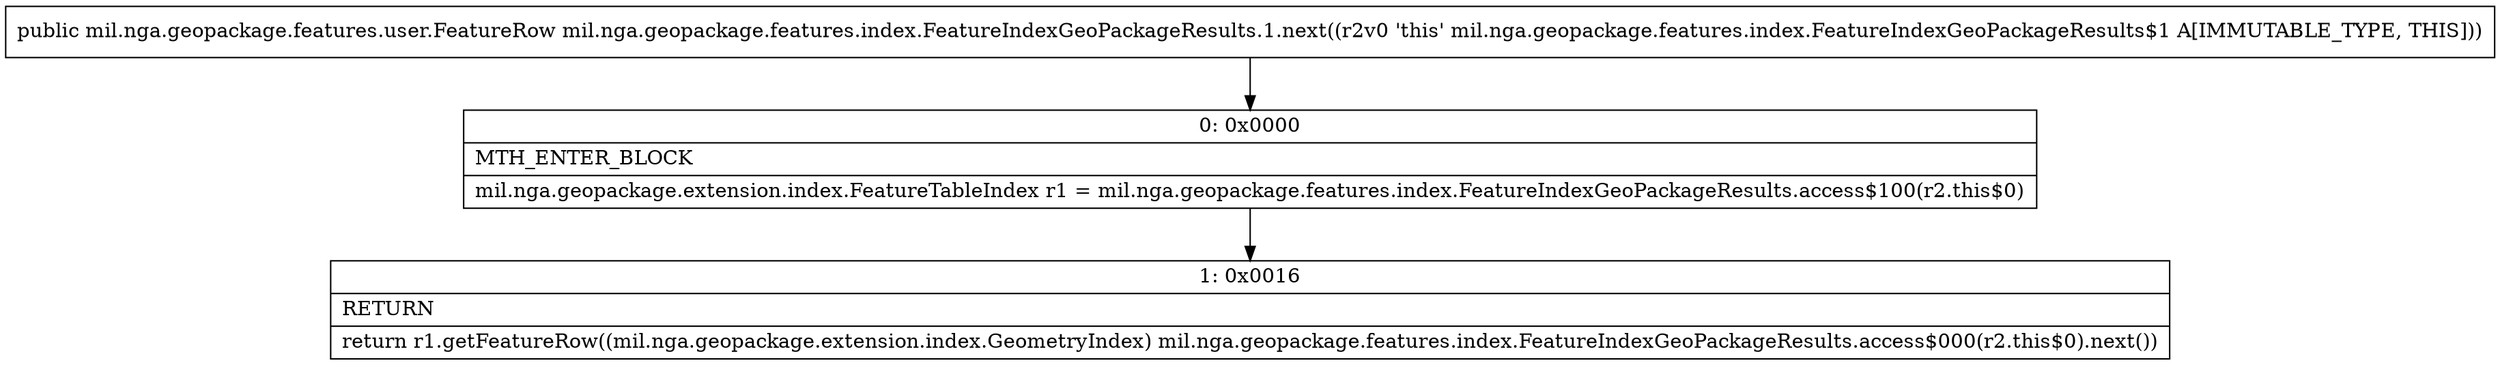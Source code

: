 digraph "CFG formil.nga.geopackage.features.index.FeatureIndexGeoPackageResults.1.next()Lmil\/nga\/geopackage\/features\/user\/FeatureRow;" {
Node_0 [shape=record,label="{0\:\ 0x0000|MTH_ENTER_BLOCK\l|mil.nga.geopackage.extension.index.FeatureTableIndex r1 = mil.nga.geopackage.features.index.FeatureIndexGeoPackageResults.access$100(r2.this$0)\l}"];
Node_1 [shape=record,label="{1\:\ 0x0016|RETURN\l|return r1.getFeatureRow((mil.nga.geopackage.extension.index.GeometryIndex) mil.nga.geopackage.features.index.FeatureIndexGeoPackageResults.access$000(r2.this$0).next())\l}"];
MethodNode[shape=record,label="{public mil.nga.geopackage.features.user.FeatureRow mil.nga.geopackage.features.index.FeatureIndexGeoPackageResults.1.next((r2v0 'this' mil.nga.geopackage.features.index.FeatureIndexGeoPackageResults$1 A[IMMUTABLE_TYPE, THIS])) }"];
MethodNode -> Node_0;
Node_0 -> Node_1;
}

